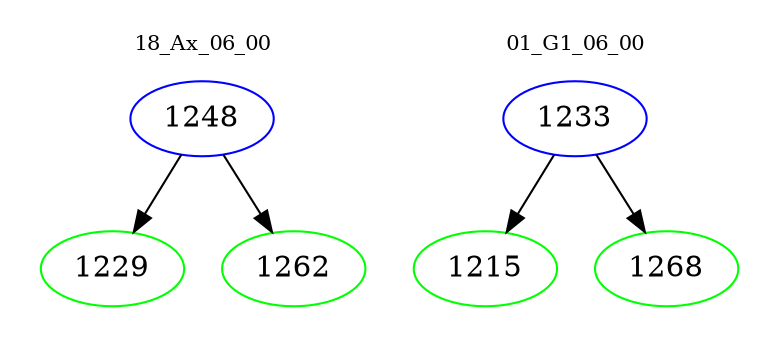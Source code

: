 digraph{
subgraph cluster_0 {
color = white
label = "18_Ax_06_00";
fontsize=10;
T0_1248 [label="1248", color="blue"]
T0_1248 -> T0_1229 [color="black"]
T0_1229 [label="1229", color="green"]
T0_1248 -> T0_1262 [color="black"]
T0_1262 [label="1262", color="green"]
}
subgraph cluster_1 {
color = white
label = "01_G1_06_00";
fontsize=10;
T1_1233 [label="1233", color="blue"]
T1_1233 -> T1_1215 [color="black"]
T1_1215 [label="1215", color="green"]
T1_1233 -> T1_1268 [color="black"]
T1_1268 [label="1268", color="green"]
}
}
